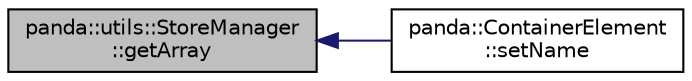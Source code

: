 digraph "panda::utils::StoreManager::getArray"
{
 // INTERACTIVE_SVG=YES
  edge [fontname="Helvetica",fontsize="10",labelfontname="Helvetica",labelfontsize="10"];
  node [fontname="Helvetica",fontsize="10",shape=record];
  rankdir="LR";
  Node1 [label="panda::utils::StoreManager\l::getArray",height=0.2,width=0.4,color="black", fillcolor="grey75", style="filled" fontcolor="black"];
  Node1 -> Node2 [dir="back",color="midnightblue",fontsize="10",style="solid"];
  Node2 [label="panda::ContainerElement\l::setName",height=0.2,width=0.4,color="black", fillcolor="white", style="filled",URL="$classpanda_1_1ContainerElement.html#aa08cde4084e7999257de2378579e9807"];
}
